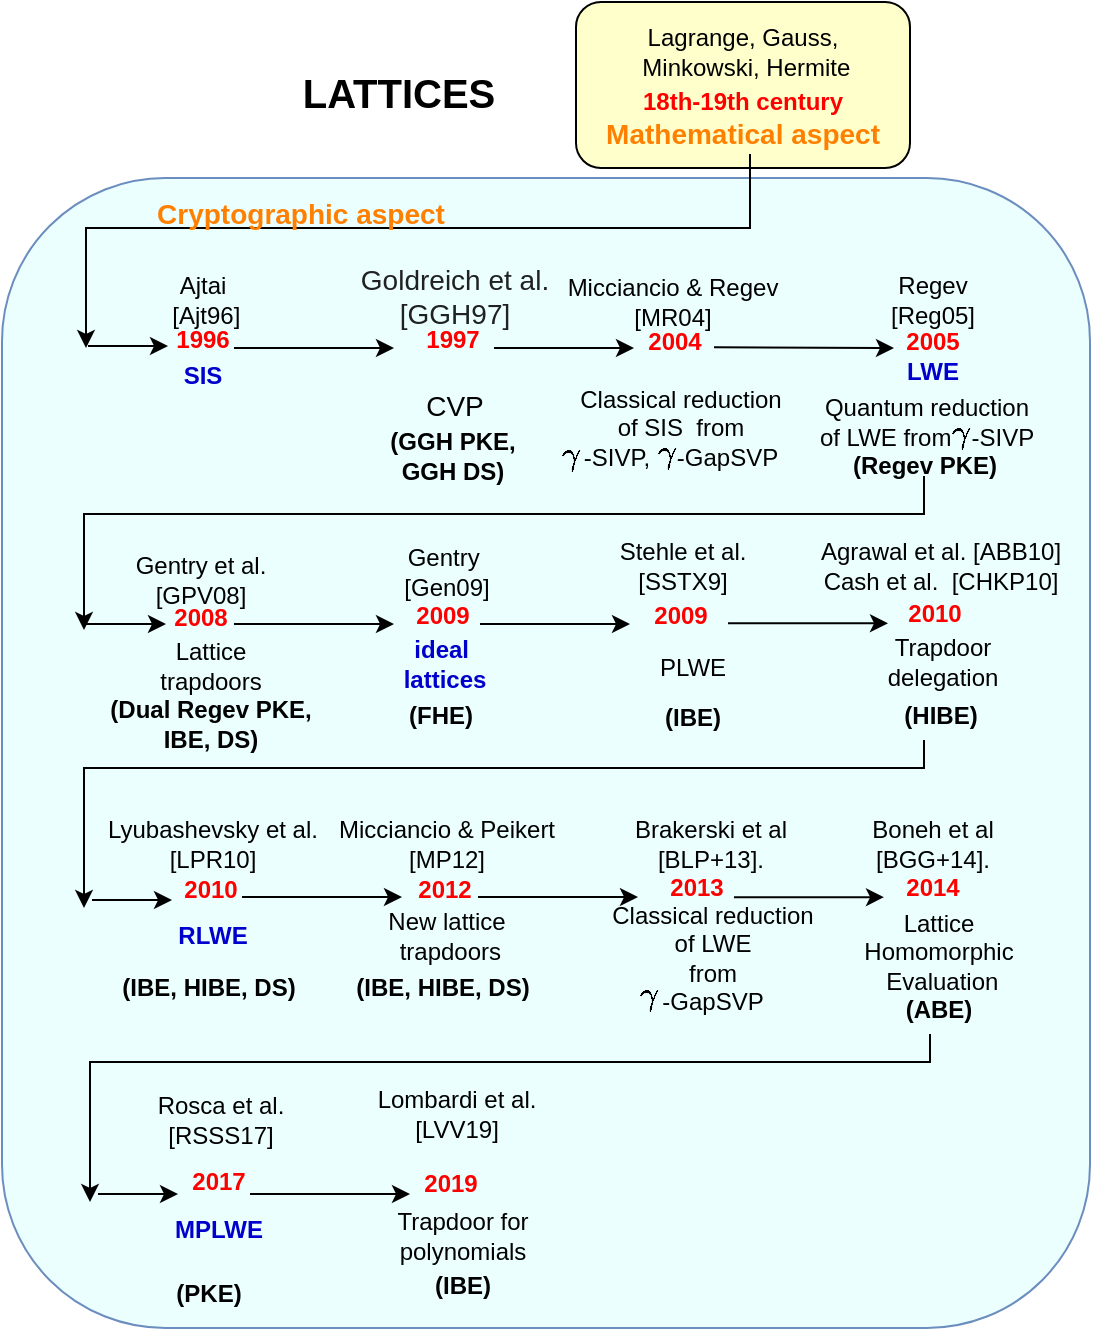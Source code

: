 <mxfile version="17.4.0" type="github">
  <diagram id="51nVPeMaprPgW2fDRWtM" name="Page-1">
    <mxGraphModel dx="1752" dy="641" grid="1" gridSize="10" guides="1" tooltips="1" connect="1" arrows="1" fold="1" page="1" pageScale="1" pageWidth="827" pageHeight="1169" math="1" shadow="0">
      <root>
        <mxCell id="0" />
        <mxCell id="1" parent="0" />
        <mxCell id="lE9tWUVvxa7UO95_J6Bx-91" value="" style="rounded=1;whiteSpace=wrap;html=1;fontSize=20;fontColor=#000000;fillColor=#FFFFCC;" vertex="1" parent="1">
          <mxGeometry x="283" y="107" width="167" height="83" as="geometry" />
        </mxCell>
        <mxCell id="lE9tWUVvxa7UO95_J6Bx-14" value="" style="rounded=1;whiteSpace=wrap;html=1;fillColor=#EBFFFE;strokeColor=#6c8ebf;" vertex="1" parent="1">
          <mxGeometry x="-4" y="195" width="544" height="575" as="geometry" />
        </mxCell>
        <mxCell id="lE9tWUVvxa7UO95_J6Bx-1" value="" style="endArrow=classic;html=1;rounded=0;" edge="1" parent="1">
          <mxGeometry width="50" height="50" relative="1" as="geometry">
            <mxPoint x="112" y="280" as="sourcePoint" />
            <mxPoint x="192" y="280" as="targetPoint" />
          </mxGeometry>
        </mxCell>
        <mxCell id="lE9tWUVvxa7UO95_J6Bx-2" value="&lt;span style=&quot;color: rgb(32 , 33 , 34) ; font-family: sans-serif ; font-size: 14px&quot;&gt;Goldreich et al.&lt;br&gt;[GGH97]&lt;br&gt;&lt;/span&gt;" style="text;html=1;align=center;verticalAlign=middle;resizable=0;points=[];autosize=1;strokeColor=none;fillColor=none;" vertex="1" parent="1">
          <mxGeometry x="167" y="234" width="110" height="40" as="geometry" />
        </mxCell>
        <mxCell id="lE9tWUVvxa7UO95_J6Bx-3" value="(GGH PKE,&lt;br&gt;GGH DS)" style="text;html=1;align=center;verticalAlign=middle;resizable=0;points=[];autosize=1;strokeColor=none;fillColor=none;fontStyle=1" vertex="1" parent="1">
          <mxGeometry x="181" y="319" width="80" height="30" as="geometry" />
        </mxCell>
        <mxCell id="lE9tWUVvxa7UO95_J6Bx-4" value="" style="endArrow=classic;html=1;rounded=0;" edge="1" parent="1">
          <mxGeometry width="50" height="50" relative="1" as="geometry">
            <mxPoint x="242" y="280" as="sourcePoint" />
            <mxPoint x="312" y="280" as="targetPoint" />
          </mxGeometry>
        </mxCell>
        <mxCell id="lE9tWUVvxa7UO95_J6Bx-5" value="Regev&lt;br&gt;[Reg05]" style="text;html=1;align=center;verticalAlign=middle;resizable=0;points=[];autosize=1;strokeColor=none;fillColor=none;" vertex="1" parent="1">
          <mxGeometry x="431" y="241" width="60" height="30" as="geometry" />
        </mxCell>
        <mxCell id="lE9tWUVvxa7UO95_J6Bx-8" value="LWE" style="text;html=1;align=center;verticalAlign=middle;resizable=0;points=[];autosize=1;strokeColor=none;fillColor=none;fontStyle=1;fontColor=#0000CC;" vertex="1" parent="1">
          <mxGeometry x="441" y="282" width="40" height="20" as="geometry" />
        </mxCell>
        <mxCell id="lE9tWUVvxa7UO95_J6Bx-9" value="Gentry et al.&lt;br&gt;[GPV08]" style="text;html=1;align=center;verticalAlign=middle;resizable=0;points=[];autosize=1;strokeColor=none;fillColor=none;" vertex="1" parent="1">
          <mxGeometry x="55" y="381" width="80" height="30" as="geometry" />
        </mxCell>
        <mxCell id="lE9tWUVvxa7UO95_J6Bx-44" style="edgeStyle=orthogonalEdgeStyle;rounded=0;orthogonalLoop=1;jettySize=auto;html=1;" edge="1" parent="1">
          <mxGeometry relative="1" as="geometry">
            <mxPoint x="37" y="421" as="targetPoint" />
            <mxPoint x="457" y="344" as="sourcePoint" />
            <Array as="points">
              <mxPoint x="457" y="363" />
              <mxPoint x="37" y="363" />
            </Array>
          </mxGeometry>
        </mxCell>
        <mxCell id="lE9tWUVvxa7UO95_J6Bx-10" value="Lattice &lt;br&gt;trapdoors" style="text;html=1;align=center;verticalAlign=middle;resizable=0;points=[];autosize=1;strokeColor=none;fillColor=none;" vertex="1" parent="1">
          <mxGeometry x="65" y="424" width="70" height="30" as="geometry" />
        </mxCell>
        <mxCell id="lE9tWUVvxa7UO95_J6Bx-11" value="Micciancio &amp;amp; Peikert&lt;br&gt;[MP12]" style="text;html=1;align=center;verticalAlign=middle;resizable=0;points=[];autosize=1;strokeColor=none;fillColor=none;" vertex="1" parent="1">
          <mxGeometry x="158" y="513" width="120" height="30" as="geometry" />
        </mxCell>
        <mxCell id="lE9tWUVvxa7UO95_J6Bx-12" value="New lattice&lt;br&gt;&amp;nbsp;trapdoors" style="text;html=1;align=center;verticalAlign=middle;resizable=0;points=[];autosize=1;strokeColor=none;fillColor=none;" vertex="1" parent="1">
          <mxGeometry x="183" y="559" width="70" height="30" as="geometry" />
        </mxCell>
        <mxCell id="lE9tWUVvxa7UO95_J6Bx-13" value="" style="endArrow=classic;html=1;rounded=0;" edge="1" parent="1">
          <mxGeometry width="50" height="50" relative="1" as="geometry">
            <mxPoint x="235" y="418" as="sourcePoint" />
            <mxPoint x="310" y="418" as="targetPoint" />
          </mxGeometry>
        </mxCell>
        <mxCell id="lE9tWUVvxa7UO95_J6Bx-15" value="(Dual Regev PKE, &lt;br&gt;IBE, DS)" style="text;html=1;align=center;verticalAlign=middle;resizable=0;points=[];autosize=1;strokeColor=none;fillColor=none;fontStyle=1" vertex="1" parent="1">
          <mxGeometry x="40" y="453" width="120" height="30" as="geometry" />
        </mxCell>
        <mxCell id="lE9tWUVvxa7UO95_J6Bx-16" value="Micciancio &amp;amp; Regev&lt;br&gt;[MR04]" style="text;html=1;align=center;verticalAlign=middle;resizable=0;points=[];autosize=1;strokeColor=none;fillColor=none;" vertex="1" parent="1">
          <mxGeometry x="271" y="242" width="120" height="30" as="geometry" />
        </mxCell>
        <mxCell id="lE9tWUVvxa7UO95_J6Bx-17" value="Classical&amp;nbsp;reduction &lt;br&gt;of SIS &amp;nbsp;from&lt;br&gt;-SIVP, &amp;nbsp; &amp;nbsp;-GapSVP" style="text;html=1;align=center;verticalAlign=middle;resizable=0;points=[];autosize=1;strokeColor=none;fillColor=none;" vertex="1" parent="1">
          <mxGeometry x="275" y="295" width="120" height="50" as="geometry" />
        </mxCell>
        <mxCell id="lE9tWUVvxa7UO95_J6Bx-18" value="Agrawal et al. [ABB10]" style="text;html=1;align=center;verticalAlign=middle;resizable=0;points=[];autosize=1;strokeColor=none;fillColor=none;" vertex="1" parent="1">
          <mxGeometry x="395" y="372" width="140" height="20" as="geometry" />
        </mxCell>
        <mxCell id="lE9tWUVvxa7UO95_J6Bx-19" value="Trapdoor &lt;br&gt;delegation" style="text;html=1;align=center;verticalAlign=middle;resizable=0;points=[];autosize=1;strokeColor=none;fillColor=none;" vertex="1" parent="1">
          <mxGeometry x="431" y="422" width="70" height="30" as="geometry" />
        </mxCell>
        <mxCell id="lE9tWUVvxa7UO95_J6Bx-20" value="Cash et al. &amp;nbsp;[CHKP10]" style="text;html=1;align=center;verticalAlign=middle;resizable=0;points=[];autosize=1;strokeColor=none;fillColor=none;" vertex="1" parent="1">
          <mxGeometry x="400" y="387" width="130" height="20" as="geometry" />
        </mxCell>
        <mxCell id="lE9tWUVvxa7UO95_J6Bx-22" value="Gentry&amp;nbsp;&lt;br&gt;[Gen09]" style="text;html=1;align=center;verticalAlign=middle;resizable=0;points=[];autosize=1;strokeColor=none;fillColor=none;" vertex="1" parent="1">
          <mxGeometry x="188" y="377" width="60" height="30" as="geometry" />
        </mxCell>
        <mxCell id="lE9tWUVvxa7UO95_J6Bx-23" value="(FHE)" style="text;html=1;align=center;verticalAlign=middle;resizable=0;points=[];autosize=1;strokeColor=none;fillColor=none;fontStyle=1" vertex="1" parent="1">
          <mxGeometry x="190" y="454" width="50" height="20" as="geometry" />
        </mxCell>
        <mxCell id="lE9tWUVvxa7UO95_J6Bx-25" value="" style="endArrow=classic;html=1;rounded=0;" edge="1" parent="1">
          <mxGeometry width="50" height="50" relative="1" as="geometry">
            <mxPoint x="352" y="279.66" as="sourcePoint" />
            <mxPoint x="442" y="280" as="targetPoint" />
          </mxGeometry>
        </mxCell>
        <mxCell id="lE9tWUVvxa7UO95_J6Bx-26" value="1997" style="text;html=1;align=center;verticalAlign=middle;resizable=0;points=[];autosize=1;strokeColor=none;fillColor=none;fontStyle=1;fontColor=#FF0000;" vertex="1" parent="1">
          <mxGeometry x="201" y="266" width="40" height="20" as="geometry" />
        </mxCell>
        <mxCell id="lE9tWUVvxa7UO95_J6Bx-27" value="2005" style="text;html=1;align=center;verticalAlign=middle;resizable=0;points=[];autosize=1;strokeColor=none;fillColor=none;fontStyle=1;fontColor=#FF0000;" vertex="1" parent="1">
          <mxGeometry x="441" y="267" width="40" height="20" as="geometry" />
        </mxCell>
        <mxCell id="lE9tWUVvxa7UO95_J6Bx-28" value="2004" style="text;html=1;align=center;verticalAlign=middle;resizable=0;points=[];autosize=1;strokeColor=none;fillColor=none;fontStyle=1;fontColor=#FF0000;" vertex="1" parent="1">
          <mxGeometry x="312" y="267" width="40" height="20" as="geometry" />
        </mxCell>
        <mxCell id="lE9tWUVvxa7UO95_J6Bx-30" value="2008" style="text;html=1;align=center;verticalAlign=middle;resizable=0;points=[];autosize=1;strokeColor=none;fillColor=none;fontStyle=1;fontColor=#FF0000;" vertex="1" parent="1">
          <mxGeometry x="75" y="405" width="40" height="20" as="geometry" />
        </mxCell>
        <mxCell id="lE9tWUVvxa7UO95_J6Bx-31" value="2010" style="text;html=1;align=center;verticalAlign=middle;resizable=0;points=[];autosize=1;strokeColor=none;fillColor=none;fontStyle=1;fontColor=#FF0000;" vertex="1" parent="1">
          <mxGeometry x="442" y="403" width="40" height="20" as="geometry" />
        </mxCell>
        <mxCell id="lE9tWUVvxa7UO95_J6Bx-32" value="(HIBE)" style="text;html=1;align=center;verticalAlign=middle;resizable=0;points=[];autosize=1;strokeColor=none;fillColor=none;fontStyle=1" vertex="1" parent="1">
          <mxGeometry x="440" y="454" width="50" height="20" as="geometry" />
        </mxCell>
        <mxCell id="lE9tWUVvxa7UO95_J6Bx-33" value="2012" style="text;html=1;align=center;verticalAlign=middle;resizable=0;points=[];autosize=1;strokeColor=none;fillColor=none;fontStyle=1;fontColor=#FF0000;" vertex="1" parent="1">
          <mxGeometry x="197" y="541" width="40" height="20" as="geometry" />
        </mxCell>
        <mxCell id="lE9tWUVvxa7UO95_J6Bx-34" value="" style="endArrow=classic;html=1;rounded=0;" edge="1" parent="1">
          <mxGeometry width="50" height="50" relative="1" as="geometry">
            <mxPoint x="359" y="417.66" as="sourcePoint" />
            <mxPoint x="439" y="417.66" as="targetPoint" />
            <Array as="points">
              <mxPoint x="429" y="417.66" />
            </Array>
          </mxGeometry>
        </mxCell>
        <mxCell id="lE9tWUVvxa7UO95_J6Bx-35" value="2014" style="text;html=1;align=center;verticalAlign=middle;resizable=0;points=[];autosize=1;strokeColor=none;fillColor=none;fontStyle=1;fontColor=#FF0000;" vertex="1" parent="1">
          <mxGeometry x="441" y="540" width="40" height="20" as="geometry" />
        </mxCell>
        <mxCell id="lE9tWUVvxa7UO95_J6Bx-36" value="Boneh et al &lt;br&gt;[BGG+14]." style="text;html=1;align=center;verticalAlign=middle;resizable=0;points=[];autosize=1;strokeColor=none;fillColor=none;" vertex="1" parent="1">
          <mxGeometry x="421" y="513" width="80" height="30" as="geometry" />
        </mxCell>
        <mxCell id="lE9tWUVvxa7UO95_J6Bx-37" value="Lattice &lt;br&gt;Homomorphic&lt;br&gt;&amp;nbsp;Evaluation" style="text;html=1;align=center;verticalAlign=middle;resizable=0;points=[];autosize=1;strokeColor=none;fillColor=none;" vertex="1" parent="1">
          <mxGeometry x="419" y="557" width="90" height="50" as="geometry" />
        </mxCell>
        <mxCell id="lE9tWUVvxa7UO95_J6Bx-39" value="2009" style="text;html=1;align=center;verticalAlign=middle;resizable=0;points=[];autosize=1;strokeColor=none;fillColor=none;fontStyle=1;fontColor=#FF0000;" vertex="1" parent="1">
          <mxGeometry x="196" y="404" width="40" height="20" as="geometry" />
        </mxCell>
        <mxCell id="lE9tWUVvxa7UO95_J6Bx-46" value="" style="endArrow=classic;html=1;rounded=0;" edge="1" parent="1">
          <mxGeometry width="50" height="50" relative="1" as="geometry">
            <mxPoint x="112" y="418" as="sourcePoint" />
            <mxPoint x="192" y="418" as="targetPoint" />
          </mxGeometry>
        </mxCell>
        <mxCell id="lE9tWUVvxa7UO95_J6Bx-48" value="2019" style="text;html=1;align=center;verticalAlign=middle;resizable=0;points=[];autosize=1;strokeColor=none;fillColor=none;fontColor=#FF0000;fontStyle=1" vertex="1" parent="1">
          <mxGeometry x="200" y="688" width="40" height="20" as="geometry" />
        </mxCell>
        <mxCell id="lE9tWUVvxa7UO95_J6Bx-49" value="Trapdoor for &lt;br&gt;polynomials" style="text;html=1;align=center;verticalAlign=middle;resizable=0;points=[];autosize=1;strokeColor=none;fillColor=none;" vertex="1" parent="1">
          <mxGeometry x="186" y="709" width="80" height="30" as="geometry" />
        </mxCell>
        <mxCell id="lE9tWUVvxa7UO95_J6Bx-50" value="(IBE)" style="text;html=1;align=center;verticalAlign=middle;resizable=0;points=[];autosize=1;strokeColor=none;fillColor=none;fontStyle=1" vertex="1" parent="1">
          <mxGeometry x="206" y="739" width="40" height="20" as="geometry" />
        </mxCell>
        <mxCell id="lE9tWUVvxa7UO95_J6Bx-51" value="2017" style="text;html=1;align=center;verticalAlign=middle;resizable=0;points=[];autosize=1;strokeColor=none;fillColor=none;fontColor=#FF0000;fontStyle=1" vertex="1" parent="1">
          <mxGeometry x="84" y="687" width="40" height="20" as="geometry" />
        </mxCell>
        <mxCell id="lE9tWUVvxa7UO95_J6Bx-52" value="MPLWE" style="text;html=1;align=center;verticalAlign=middle;resizable=0;points=[];autosize=1;strokeColor=none;fillColor=none;fontStyle=1;fontColor=#0000CC;" vertex="1" parent="1">
          <mxGeometry x="74" y="711" width="60" height="20" as="geometry" />
        </mxCell>
        <mxCell id="lE9tWUVvxa7UO95_J6Bx-53" value="" style="endArrow=classic;html=1;rounded=0;" edge="1" parent="1">
          <mxGeometry width="50" height="50" relative="1" as="geometry">
            <mxPoint x="234" y="554.5" as="sourcePoint" />
            <mxPoint x="314" y="554.5" as="targetPoint" />
            <Array as="points">
              <mxPoint x="304" y="554.5" />
            </Array>
          </mxGeometry>
        </mxCell>
        <mxCell id="lE9tWUVvxa7UO95_J6Bx-58" value="Rosca et al.&lt;br&gt;[RSSS17]" style="text;html=1;align=center;verticalAlign=middle;resizable=0;points=[];autosize=1;strokeColor=none;fillColor=none;fontColor=#000000;" vertex="1" parent="1">
          <mxGeometry x="65" y="651" width="80" height="30" as="geometry" />
        </mxCell>
        <mxCell id="lE9tWUVvxa7UO95_J6Bx-61" value="ideal&amp;nbsp;&lt;br&gt;lattices" style="text;html=1;align=center;verticalAlign=middle;resizable=0;points=[];autosize=1;strokeColor=none;fillColor=none;fontColor=#0000CC;fontStyle=1" vertex="1" parent="1">
          <mxGeometry x="187" y="423" width="60" height="30" as="geometry" />
        </mxCell>
        <mxCell id="lE9tWUVvxa7UO95_J6Bx-62" value="(Regev PKE)" style="text;html=1;align=center;verticalAlign=middle;resizable=0;points=[];autosize=1;strokeColor=none;fillColor=none;fontStyle=1" vertex="1" parent="1">
          <mxGeometry x="412" y="329" width="90" height="20" as="geometry" />
        </mxCell>
        <mxCell id="lE9tWUVvxa7UO95_J6Bx-63" value="(IBE, HIBE, DS)" style="text;html=1;align=center;verticalAlign=middle;resizable=0;points=[];autosize=1;strokeColor=none;fillColor=none;fontStyle=1" vertex="1" parent="1">
          <mxGeometry x="166" y="590" width="100" height="20" as="geometry" />
        </mxCell>
        <mxCell id="lE9tWUVvxa7UO95_J6Bx-64" value="(ABE)" style="text;html=1;align=center;verticalAlign=middle;resizable=0;points=[];autosize=1;strokeColor=none;fillColor=none;fontColor=#000000;fontStyle=1" vertex="1" parent="1">
          <mxGeometry x="439" y="601" width="50" height="20" as="geometry" />
        </mxCell>
        <mxCell id="lE9tWUVvxa7UO95_J6Bx-66" style="edgeStyle=orthogonalEdgeStyle;rounded=0;orthogonalLoop=1;jettySize=auto;html=1;" edge="1" parent="1">
          <mxGeometry relative="1" as="geometry">
            <mxPoint x="37" y="560" as="targetPoint" />
            <mxPoint x="457" y="476" as="sourcePoint" />
            <Array as="points">
              <mxPoint x="457" y="490" />
              <mxPoint x="37" y="490" />
            </Array>
          </mxGeometry>
        </mxCell>
        <mxCell id="lE9tWUVvxa7UO95_J6Bx-67" value="(PKE)" style="text;html=1;align=center;verticalAlign=middle;resizable=0;points=[];autosize=1;strokeColor=none;fillColor=none;fontColor=#000000;fontStyle=1" vertex="1" parent="1">
          <mxGeometry x="74" y="743" width="50" height="20" as="geometry" />
        </mxCell>
        <mxCell id="lE9tWUVvxa7UO95_J6Bx-68" value="Lombardi et al.&lt;br&gt;[LVV19]" style="text;html=1;align=center;verticalAlign=middle;resizable=0;points=[];autosize=1;strokeColor=none;fillColor=none;fontColor=#000000;" vertex="1" parent="1">
          <mxGeometry x="178" y="648" width="90" height="30" as="geometry" />
        </mxCell>
        <mxCell id="lE9tWUVvxa7UO95_J6Bx-69" value="Ajtai&lt;br&gt;&amp;nbsp;[Ajt96]" style="text;html=1;align=center;verticalAlign=middle;resizable=0;points=[];autosize=1;strokeColor=none;fillColor=none;" vertex="1" parent="1">
          <mxGeometry x="71" y="241" width="50" height="30" as="geometry" />
        </mxCell>
        <mxCell id="lE9tWUVvxa7UO95_J6Bx-70" value="SIS" style="text;html=1;align=center;verticalAlign=middle;resizable=0;points=[];autosize=1;strokeColor=none;fillColor=none;fontStyle=1;fontColor=#0000CC;" vertex="1" parent="1">
          <mxGeometry x="81" y="284" width="30" height="20" as="geometry" />
        </mxCell>
        <mxCell id="lE9tWUVvxa7UO95_J6Bx-71" value="1996" style="text;html=1;align=center;verticalAlign=middle;resizable=0;points=[];autosize=1;strokeColor=none;fillColor=none;fontStyle=1;fontColor=#FF0000;" vertex="1" parent="1">
          <mxGeometry x="76" y="266" width="40" height="20" as="geometry" />
        </mxCell>
        <mxCell id="lE9tWUVvxa7UO95_J6Bx-76" value="Lagrange,&amp;nbsp;Gauss,&lt;br&gt;&amp;nbsp;Minkowski, Hermite" style="text;html=1;align=center;verticalAlign=middle;resizable=0;points=[];autosize=1;strokeColor=none;fillColor=none;" vertex="1" parent="1">
          <mxGeometry x="306" y="117" width="120" height="30" as="geometry" />
        </mxCell>
        <mxCell id="lE9tWUVvxa7UO95_J6Bx-77" value="Mathematical aspect" style="text;html=1;align=center;verticalAlign=middle;resizable=0;points=[];autosize=1;strokeColor=none;fillColor=none;fontStyle=1;fontColor=#FF8000;fontSize=14;" vertex="1" parent="1">
          <mxGeometry x="291" y="163" width="150" height="20" as="geometry" />
        </mxCell>
        <mxCell id="lE9tWUVvxa7UO95_J6Bx-78" value="18th-19th century" style="text;html=1;align=center;verticalAlign=middle;resizable=0;points=[];autosize=1;strokeColor=none;fillColor=none;fontStyle=1;fontColor=#FF0000;" vertex="1" parent="1">
          <mxGeometry x="306" y="147" width="120" height="20" as="geometry" />
        </mxCell>
        <mxCell id="lE9tWUVvxa7UO95_J6Bx-79" style="edgeStyle=orthogonalEdgeStyle;rounded=0;orthogonalLoop=1;jettySize=auto;html=1;" edge="1" parent="1" source="lE9tWUVvxa7UO95_J6Bx-77">
          <mxGeometry relative="1" as="geometry">
            <mxPoint x="38" y="280" as="targetPoint" />
            <mxPoint x="370" y="190" as="sourcePoint" />
            <Array as="points">
              <mxPoint x="370" y="220" />
              <mxPoint x="38" y="220" />
            </Array>
          </mxGeometry>
        </mxCell>
        <mxCell id="lE9tWUVvxa7UO95_J6Bx-83" value="" style="endArrow=classic;html=1;rounded=0;" edge="1" parent="1">
          <mxGeometry width="50" height="50" relative="1" as="geometry">
            <mxPoint x="362" y="554.58" as="sourcePoint" />
            <mxPoint x="437" y="554.58" as="targetPoint" />
          </mxGeometry>
        </mxCell>
        <mxCell id="lE9tWUVvxa7UO95_J6Bx-85" value="" style="endArrow=classic;html=1;rounded=0;entryX=0.175;entryY=0.7;entryDx=0;entryDy=0;entryPerimeter=0;" edge="1" parent="1">
          <mxGeometry width="50" height="50" relative="1" as="geometry">
            <mxPoint x="38" y="418" as="sourcePoint" />
            <mxPoint x="78" y="418" as="targetPoint" />
          </mxGeometry>
        </mxCell>
        <mxCell id="lE9tWUVvxa7UO95_J6Bx-86" value="" style="endArrow=classic;html=1;rounded=0;entryX=0.175;entryY=0.7;entryDx=0;entryDy=0;entryPerimeter=0;" edge="1" parent="1">
          <mxGeometry width="50" height="50" relative="1" as="geometry">
            <mxPoint x="39" y="279" as="sourcePoint" />
            <mxPoint x="79" y="279" as="targetPoint" />
          </mxGeometry>
        </mxCell>
        <mxCell id="lE9tWUVvxa7UO95_J6Bx-88" value="Cryptographic aspect" style="text;html=1;align=center;verticalAlign=middle;resizable=0;points=[];autosize=1;strokeColor=none;fillColor=none;fontStyle=1;fontSize=14;fontColor=#FF8000;" vertex="1" parent="1">
          <mxGeometry x="65" y="203" width="160" height="20" as="geometry" />
        </mxCell>
        <mxCell id="lE9tWUVvxa7UO95_J6Bx-89" value="LATTICES" style="text;html=1;align=center;verticalAlign=middle;resizable=0;points=[];autosize=1;strokeColor=none;fillColor=none;fontColor=#000000;fontSize=20;fontStyle=1" vertex="1" parent="1">
          <mxGeometry x="139" y="137" width="110" height="30" as="geometry" />
        </mxCell>
        <mxCell id="lE9tWUVvxa7UO95_J6Bx-90" value="" style="endArrow=classic;html=1;rounded=0;entryX=0.175;entryY=0.7;entryDx=0;entryDy=0;entryPerimeter=0;" edge="1" parent="1">
          <mxGeometry width="50" height="50" relative="1" as="geometry">
            <mxPoint x="41" y="556" as="sourcePoint" />
            <mxPoint x="81" y="556" as="targetPoint" />
          </mxGeometry>
        </mxCell>
        <mxCell id="lE9tWUVvxa7UO95_J6Bx-92" value="CVP" style="text;html=1;align=center;verticalAlign=middle;resizable=0;points=[];autosize=1;strokeColor=none;fillColor=none;fontSize=14;fontColor=#000000;" vertex="1" parent="1">
          <mxGeometry x="202" y="299" width="40" height="20" as="geometry" />
        </mxCell>
        <mxCell id="lE9tWUVvxa7UO95_J6Bx-95" value="$$\gamma$$&lt;br&gt;" style="text;html=1;align=center;verticalAlign=middle;resizable=0;points=[];autosize=1;strokeColor=none;fillColor=none;fontSize=14;fontColor=#000000;" vertex="1" parent="1">
          <mxGeometry x="230" y="332" width="100" height="20" as="geometry" />
        </mxCell>
        <mxCell id="lE9tWUVvxa7UO95_J6Bx-98" value="$$\gamma$$&lt;br&gt;" style="text;html=1;align=center;verticalAlign=middle;resizable=0;points=[];autosize=1;strokeColor=none;fillColor=none;fontSize=14;fontColor=#000000;" vertex="1" parent="1">
          <mxGeometry x="278" y="331" width="100" height="20" as="geometry" />
        </mxCell>
        <mxCell id="lE9tWUVvxa7UO95_J6Bx-101" value="Quantum reduction &lt;br&gt;of LWE from &amp;nbsp;&amp;nbsp;-SIVP" style="text;html=1;align=center;verticalAlign=middle;resizable=0;points=[];autosize=1;strokeColor=none;fillColor=none;" vertex="1" parent="1">
          <mxGeometry x="398" y="302" width="120" height="30" as="geometry" />
        </mxCell>
        <mxCell id="lE9tWUVvxa7UO95_J6Bx-102" value="2013" style="text;html=1;align=center;verticalAlign=middle;resizable=0;points=[];autosize=1;strokeColor=none;fillColor=none;fontStyle=1;fontColor=#FF0000;" vertex="1" parent="1">
          <mxGeometry x="323" y="540" width="40" height="20" as="geometry" />
        </mxCell>
        <mxCell id="lE9tWUVvxa7UO95_J6Bx-103" value="Brakerski et al &lt;br&gt;[BLP+13]." style="text;html=1;align=center;verticalAlign=middle;resizable=0;points=[];autosize=1;strokeColor=none;fillColor=none;" vertex="1" parent="1">
          <mxGeometry x="305" y="513" width="90" height="30" as="geometry" />
        </mxCell>
        <mxCell id="lE9tWUVvxa7UO95_J6Bx-104" value="Classical reduction&lt;br&gt;of LWE&lt;br&gt;from&lt;br&gt;-GapSVP" style="text;html=1;align=center;verticalAlign=middle;resizable=0;points=[];autosize=1;strokeColor=none;fillColor=none;" vertex="1" parent="1">
          <mxGeometry x="291" y="555" width="120" height="60" as="geometry" />
        </mxCell>
        <mxCell id="lE9tWUVvxa7UO95_J6Bx-106" value="$$\gamma$$&lt;br&gt;" style="text;html=1;align=center;verticalAlign=middle;resizable=0;points=[];autosize=1;strokeColor=none;fillColor=none;fontSize=14;fontColor=#000000;" vertex="1" parent="1">
          <mxGeometry x="425" y="321" width="100" height="20" as="geometry" />
        </mxCell>
        <mxCell id="lE9tWUVvxa7UO95_J6Bx-107" style="edgeStyle=orthogonalEdgeStyle;rounded=0;orthogonalLoop=1;jettySize=auto;html=1;" edge="1" parent="1">
          <mxGeometry relative="1" as="geometry">
            <mxPoint x="40" y="707" as="targetPoint" />
            <mxPoint x="460" y="623" as="sourcePoint" />
            <Array as="points">
              <mxPoint x="460" y="637" />
              <mxPoint x="40" y="637" />
            </Array>
          </mxGeometry>
        </mxCell>
        <mxCell id="lE9tWUVvxa7UO95_J6Bx-108" value="" style="endArrow=classic;html=1;rounded=0;entryX=0.175;entryY=0.7;entryDx=0;entryDy=0;entryPerimeter=0;" edge="1" parent="1">
          <mxGeometry width="50" height="50" relative="1" as="geometry">
            <mxPoint x="44" y="703" as="sourcePoint" />
            <mxPoint x="84" y="703" as="targetPoint" />
          </mxGeometry>
        </mxCell>
        <mxCell id="lE9tWUVvxa7UO95_J6Bx-110" value="$$\gamma$$&lt;br&gt;" style="text;html=1;align=center;verticalAlign=middle;resizable=0;points=[];autosize=1;strokeColor=none;fillColor=none;fontSize=14;fontColor=#000000;" vertex="1" parent="1">
          <mxGeometry x="269" y="602" width="100" height="20" as="geometry" />
        </mxCell>
        <mxCell id="lE9tWUVvxa7UO95_J6Bx-111" value="" style="endArrow=classic;html=1;rounded=0;" edge="1" parent="1">
          <mxGeometry width="50" height="50" relative="1" as="geometry">
            <mxPoint x="116" y="554.5" as="sourcePoint" />
            <mxPoint x="196" y="554.5" as="targetPoint" />
            <Array as="points">
              <mxPoint x="186" y="554.5" />
            </Array>
          </mxGeometry>
        </mxCell>
        <mxCell id="lE9tWUVvxa7UO95_J6Bx-112" value="Lyubashevsky et al.&lt;br&gt;[LPR10]" style="text;html=1;align=center;verticalAlign=middle;resizable=0;points=[];autosize=1;strokeColor=none;fillColor=none;" vertex="1" parent="1">
          <mxGeometry x="41" y="513" width="120" height="30" as="geometry" />
        </mxCell>
        <mxCell id="lE9tWUVvxa7UO95_J6Bx-113" value="RLWE" style="text;html=1;align=center;verticalAlign=middle;resizable=0;points=[];autosize=1;strokeColor=none;fillColor=none;fontStyle=1;fontColor=#0000CC;" vertex="1" parent="1">
          <mxGeometry x="76" y="564" width="50" height="20" as="geometry" />
        </mxCell>
        <mxCell id="lE9tWUVvxa7UO95_J6Bx-114" value="2010" style="text;html=1;align=center;verticalAlign=middle;resizable=0;points=[];autosize=1;strokeColor=none;fillColor=none;fontStyle=1;fontColor=#FF0000;" vertex="1" parent="1">
          <mxGeometry x="80" y="541" width="40" height="20" as="geometry" />
        </mxCell>
        <mxCell id="lE9tWUVvxa7UO95_J6Bx-115" value="(IBE, HIBE, DS)" style="text;html=1;align=center;verticalAlign=middle;resizable=0;points=[];autosize=1;strokeColor=none;fillColor=none;fontStyle=1" vertex="1" parent="1">
          <mxGeometry x="49" y="590" width="100" height="20" as="geometry" />
        </mxCell>
        <mxCell id="lE9tWUVvxa7UO95_J6Bx-116" value="" style="endArrow=classic;html=1;rounded=0;" edge="1" parent="1">
          <mxGeometry width="50" height="50" relative="1" as="geometry">
            <mxPoint x="120" y="703" as="sourcePoint" />
            <mxPoint x="200" y="703" as="targetPoint" />
            <Array as="points">
              <mxPoint x="190" y="703" />
            </Array>
          </mxGeometry>
        </mxCell>
        <mxCell id="lE9tWUVvxa7UO95_J6Bx-117" value="2009" style="text;html=1;align=center;verticalAlign=middle;resizable=0;points=[];autosize=1;strokeColor=none;fillColor=none;fontColor=#FF0000;fontStyle=1" vertex="1" parent="1">
          <mxGeometry x="315" y="404" width="40" height="20" as="geometry" />
        </mxCell>
        <mxCell id="lE9tWUVvxa7UO95_J6Bx-118" value="PLWE" style="text;html=1;align=center;verticalAlign=middle;resizable=0;points=[];autosize=1;strokeColor=none;fillColor=none;" vertex="1" parent="1">
          <mxGeometry x="316" y="430" width="50" height="20" as="geometry" />
        </mxCell>
        <mxCell id="lE9tWUVvxa7UO95_J6Bx-119" value="(IBE)" style="text;html=1;align=center;verticalAlign=middle;resizable=0;points=[];autosize=1;strokeColor=none;fillColor=none;fontStyle=1" vertex="1" parent="1">
          <mxGeometry x="321" y="455" width="40" height="20" as="geometry" />
        </mxCell>
        <mxCell id="lE9tWUVvxa7UO95_J6Bx-120" value="Stehle et al.&lt;br&gt;[SSTX9]" style="text;html=1;align=center;verticalAlign=middle;resizable=0;points=[];autosize=1;strokeColor=none;fillColor=none;fontColor=#000000;" vertex="1" parent="1">
          <mxGeometry x="296" y="374" width="80" height="30" as="geometry" />
        </mxCell>
      </root>
    </mxGraphModel>
  </diagram>
</mxfile>
